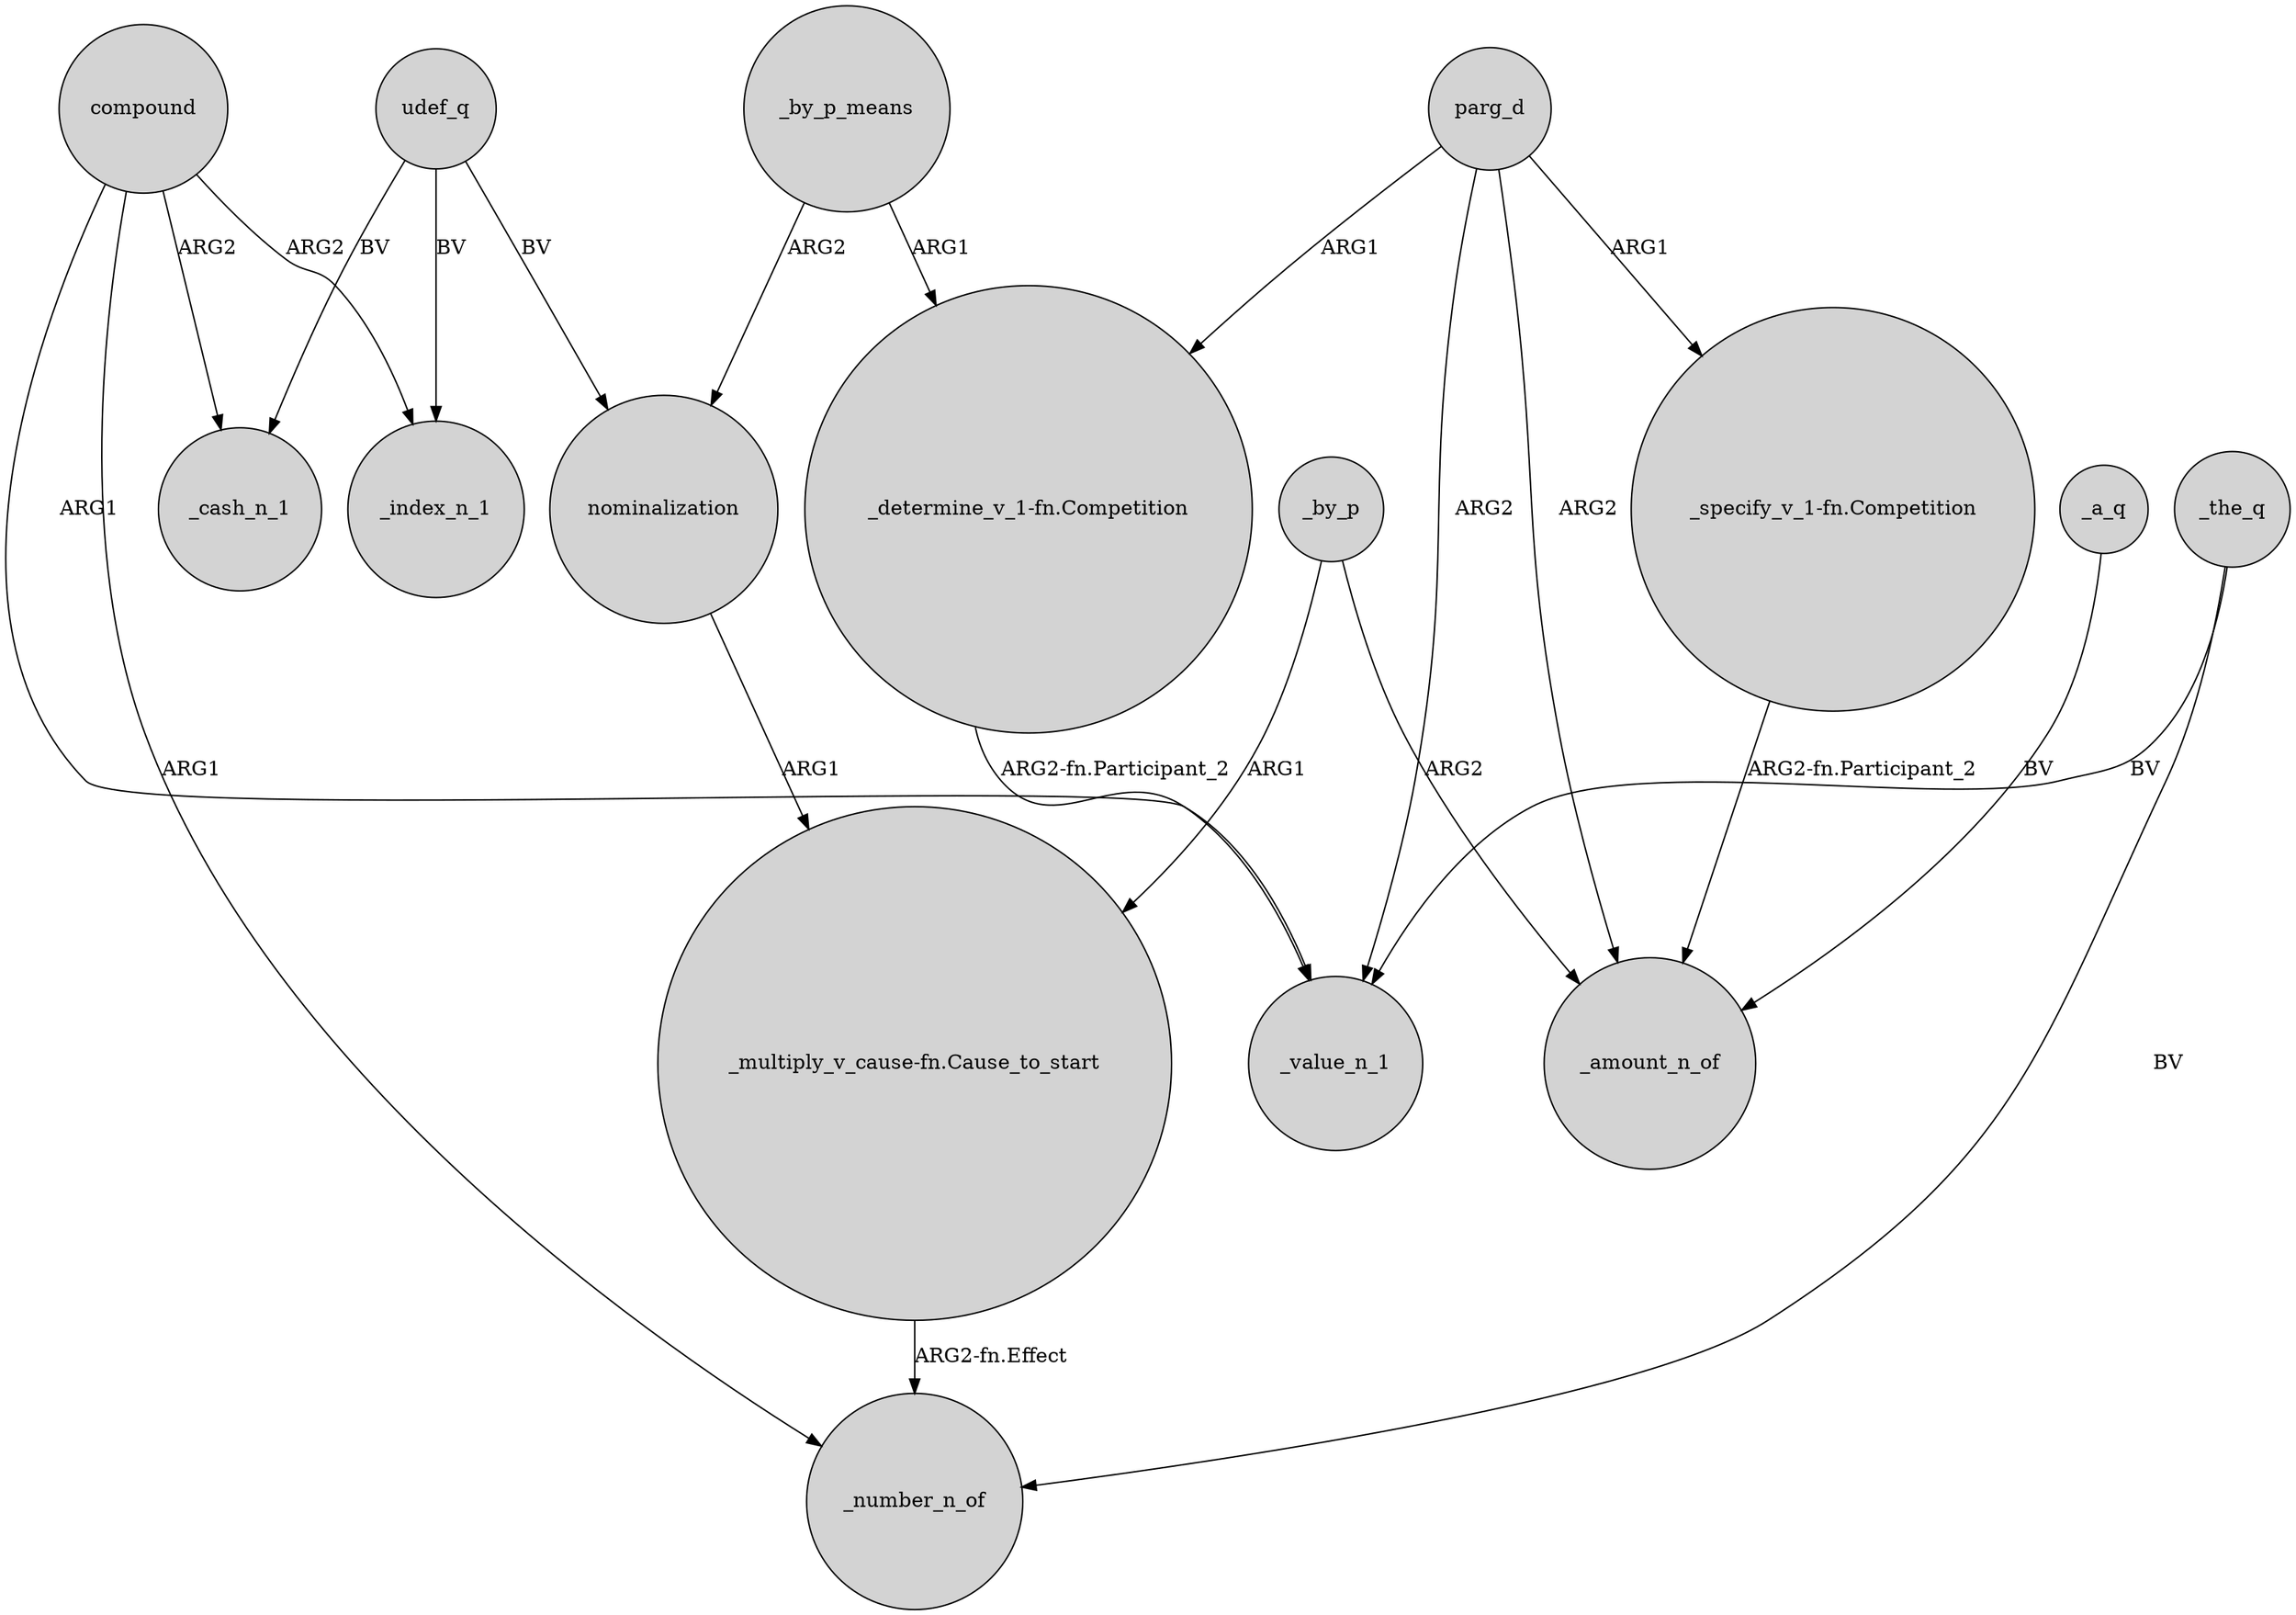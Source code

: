 digraph {
	node [shape=circle style=filled]
	"_determine_v_1-fn.Competition" -> _value_n_1 [label="ARG2-fn.Participant_2"]
	compound -> _number_n_of [label=ARG1]
	udef_q -> _cash_n_1 [label=BV]
	parg_d -> _value_n_1 [label=ARG2]
	nominalization -> "_multiply_v_cause-fn.Cause_to_start" [label=ARG1]
	_the_q -> _number_n_of [label=BV]
	compound -> _cash_n_1 [label=ARG2]
	"_multiply_v_cause-fn.Cause_to_start" -> _number_n_of [label="ARG2-fn.Effect"]
	_by_p -> _amount_n_of [label=ARG2]
	udef_q -> nominalization [label=BV]
	_a_q -> _amount_n_of [label=BV]
	udef_q -> _index_n_1 [label=BV]
	parg_d -> "_determine_v_1-fn.Competition" [label=ARG1]
	parg_d -> _amount_n_of [label=ARG2]
	"_specify_v_1-fn.Competition" -> _amount_n_of [label="ARG2-fn.Participant_2"]
	_by_p_means -> nominalization [label=ARG2]
	_the_q -> _value_n_1 [label=BV]
	compound -> _index_n_1 [label=ARG2]
	_by_p_means -> "_determine_v_1-fn.Competition" [label=ARG1]
	parg_d -> "_specify_v_1-fn.Competition" [label=ARG1]
	compound -> _value_n_1 [label=ARG1]
	_by_p -> "_multiply_v_cause-fn.Cause_to_start" [label=ARG1]
}
